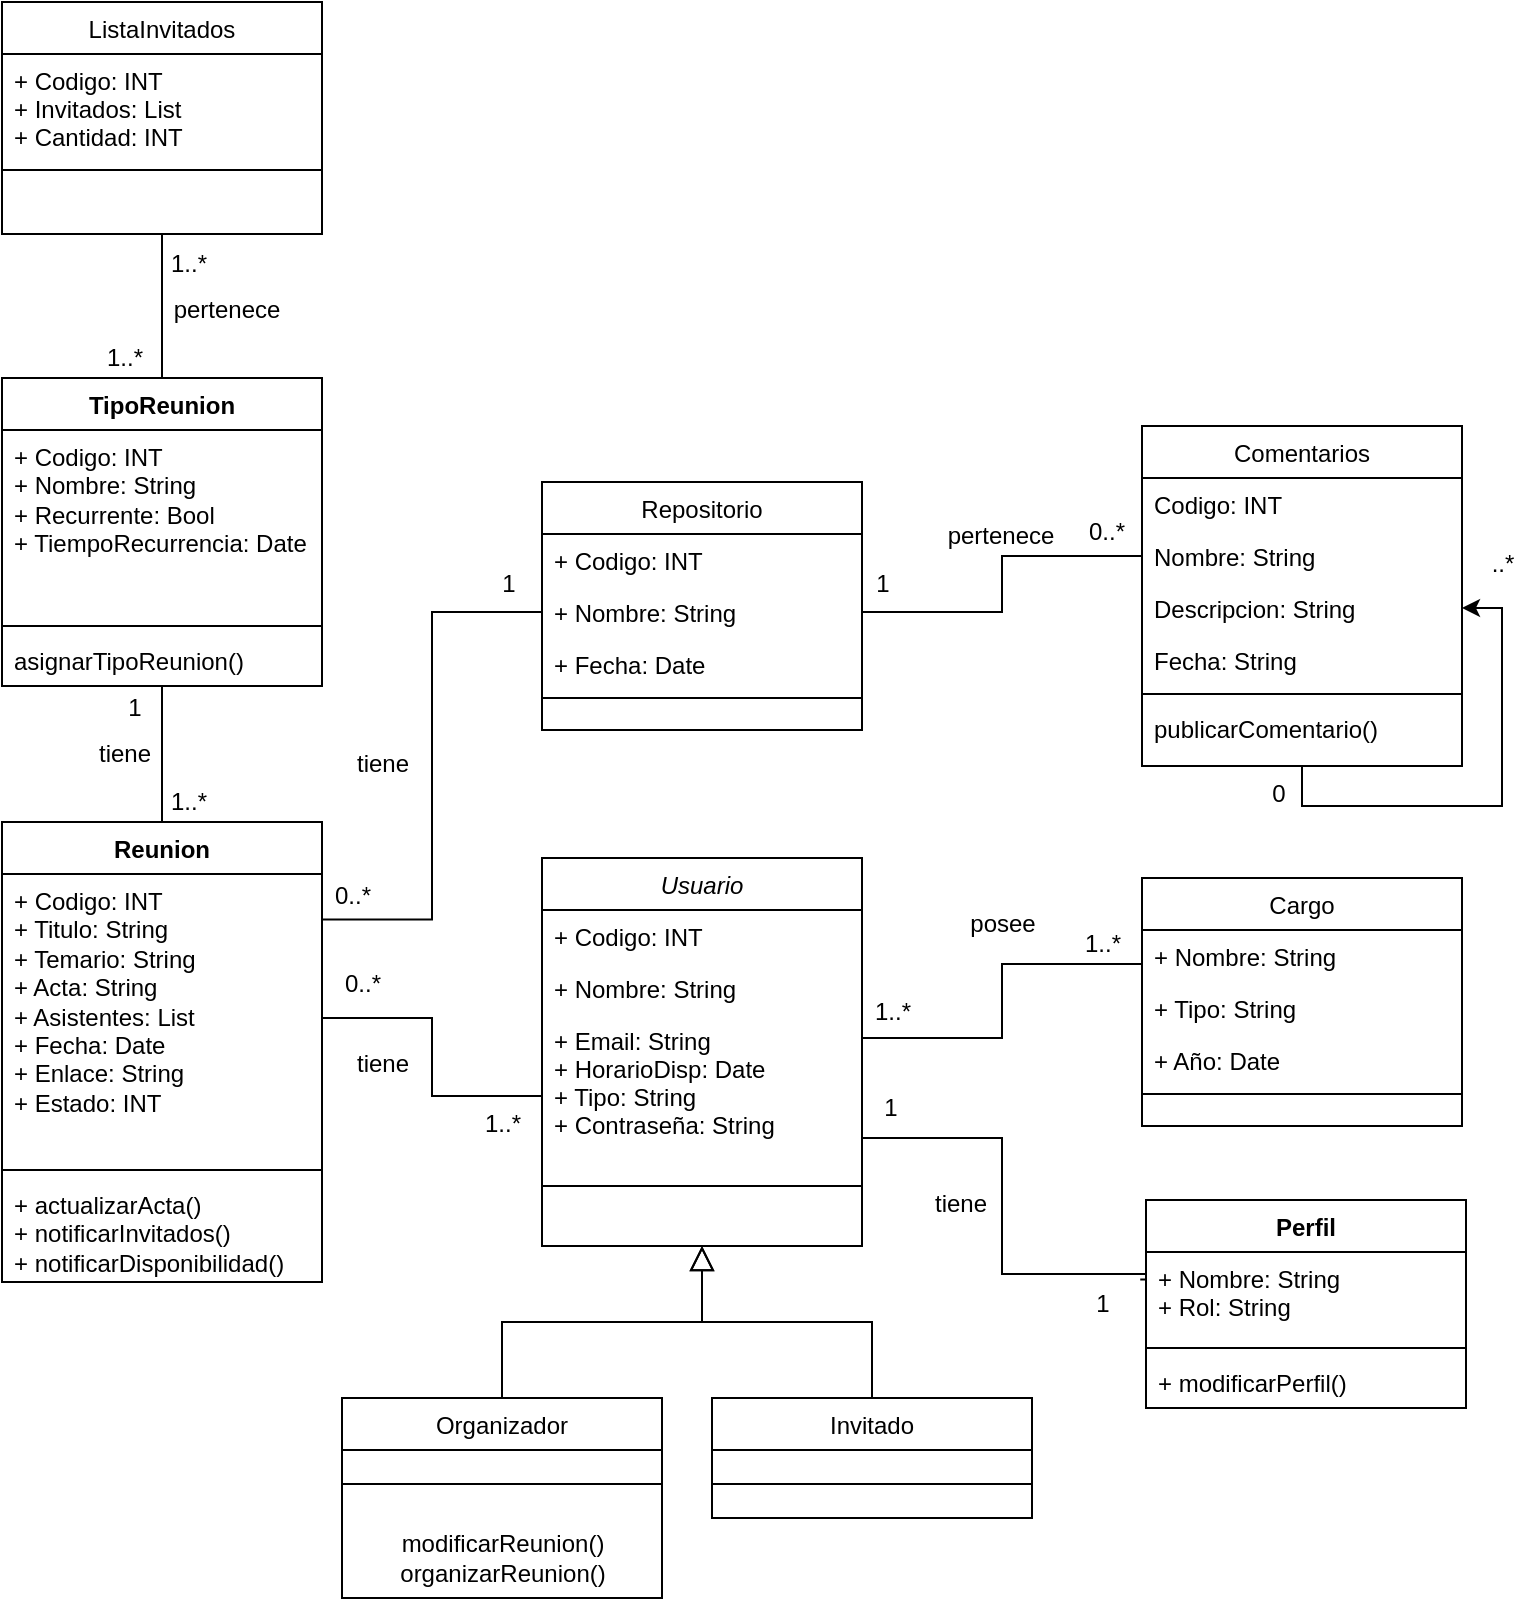 <mxfile version="21.5.0" type="device">
  <diagram id="C5RBs43oDa-KdzZeNtuy" name="Page-1">
    <mxGraphModel dx="1862" dy="1701" grid="1" gridSize="10" guides="1" tooltips="1" connect="1" arrows="1" fold="1" page="1" pageScale="1" pageWidth="827" pageHeight="1169" math="0" shadow="0">
      <root>
        <mxCell id="WIyWlLk6GJQsqaUBKTNV-0" />
        <mxCell id="WIyWlLk6GJQsqaUBKTNV-1" parent="WIyWlLk6GJQsqaUBKTNV-0" />
        <mxCell id="VzRpF-CKT_kHuomjWYQ2-52" style="edgeStyle=orthogonalEdgeStyle;rounded=0;orthogonalLoop=1;jettySize=auto;html=1;entryX=-0.018;entryY=0.313;entryDx=0;entryDy=0;entryPerimeter=0;endArrow=none;endFill=0;" parent="WIyWlLk6GJQsqaUBKTNV-1" source="zkfFHV4jXpPFQw0GAbJ--0" target="B2chyhxKTEB9FDxaAVkg-24" edge="1">
          <mxGeometry relative="1" as="geometry">
            <mxPoint x="511.14" y="356.88" as="targetPoint" />
            <Array as="points">
              <mxPoint x="450" y="260" />
              <mxPoint x="450" y="328" />
              <mxPoint x="522" y="328" />
              <mxPoint x="522" y="331" />
            </Array>
          </mxGeometry>
        </mxCell>
        <mxCell id="B2chyhxKTEB9FDxaAVkg-20" style="edgeStyle=orthogonalEdgeStyle;rounded=0;orthogonalLoop=1;jettySize=auto;html=1;entryX=0;entryY=0.5;entryDx=0;entryDy=0;endArrow=none;endFill=0;" edge="1" parent="WIyWlLk6GJQsqaUBKTNV-1">
          <mxGeometry relative="1" as="geometry">
            <mxPoint x="380" y="210" as="sourcePoint" />
            <mxPoint x="520" y="188" as="targetPoint" />
            <Array as="points">
              <mxPoint x="450" y="210" />
              <mxPoint x="450" y="173" />
              <mxPoint x="520" y="173" />
            </Array>
          </mxGeometry>
        </mxCell>
        <mxCell id="zkfFHV4jXpPFQw0GAbJ--0" value="Usuario" style="swimlane;fontStyle=2;align=center;verticalAlign=top;childLayout=stackLayout;horizontal=1;startSize=26;horizontalStack=0;resizeParent=1;resizeLast=0;collapsible=1;marginBottom=0;rounded=0;shadow=0;strokeWidth=1;" parent="WIyWlLk6GJQsqaUBKTNV-1" vertex="1">
          <mxGeometry x="220" y="120" width="160" height="194" as="geometry">
            <mxRectangle x="230" y="140" width="160" height="26" as="alternateBounds" />
          </mxGeometry>
        </mxCell>
        <mxCell id="zkfFHV4jXpPFQw0GAbJ--1" value="+ Codigo: INT" style="text;align=left;verticalAlign=top;spacingLeft=4;spacingRight=4;overflow=hidden;rotatable=0;points=[[0,0.5],[1,0.5]];portConstraint=eastwest;fontStyle=0" parent="zkfFHV4jXpPFQw0GAbJ--0" vertex="1">
          <mxGeometry y="26" width="160" height="26" as="geometry" />
        </mxCell>
        <mxCell id="zkfFHV4jXpPFQw0GAbJ--2" value="+ Nombre: String" style="text;align=left;verticalAlign=top;spacingLeft=4;spacingRight=4;overflow=hidden;rotatable=0;points=[[0,0.5],[1,0.5]];portConstraint=eastwest;rounded=0;shadow=0;html=0;" parent="zkfFHV4jXpPFQw0GAbJ--0" vertex="1">
          <mxGeometry y="52" width="160" height="26" as="geometry" />
        </mxCell>
        <mxCell id="zkfFHV4jXpPFQw0GAbJ--3" value="+ Email: String&#xa;+ HorarioDisp: Date&#xa;+ Tipo: String&#xa;+ Contraseña: String" style="text;align=left;verticalAlign=top;spacingLeft=4;spacingRight=4;overflow=hidden;rotatable=0;points=[[0,0.5],[1,0.5]];portConstraint=eastwest;rounded=0;shadow=0;html=0;" parent="zkfFHV4jXpPFQw0GAbJ--0" vertex="1">
          <mxGeometry y="78" width="160" height="82" as="geometry" />
        </mxCell>
        <mxCell id="zkfFHV4jXpPFQw0GAbJ--4" value="" style="line;html=1;strokeWidth=1;align=left;verticalAlign=middle;spacingTop=-1;spacingLeft=3;spacingRight=3;rotatable=0;labelPosition=right;points=[];portConstraint=eastwest;" parent="zkfFHV4jXpPFQw0GAbJ--0" vertex="1">
          <mxGeometry y="160" width="160" height="8" as="geometry" />
        </mxCell>
        <mxCell id="zkfFHV4jXpPFQw0GAbJ--6" value="Organizador" style="swimlane;fontStyle=0;align=center;verticalAlign=top;childLayout=stackLayout;horizontal=1;startSize=26;horizontalStack=0;resizeParent=1;resizeLast=0;collapsible=1;marginBottom=0;rounded=0;shadow=0;strokeWidth=1;" parent="WIyWlLk6GJQsqaUBKTNV-1" vertex="1">
          <mxGeometry x="120" y="390" width="160" height="100" as="geometry">
            <mxRectangle x="130" y="380" width="160" height="26" as="alternateBounds" />
          </mxGeometry>
        </mxCell>
        <mxCell id="zkfFHV4jXpPFQw0GAbJ--9" value="" style="line;html=1;strokeWidth=1;align=left;verticalAlign=middle;spacingTop=-1;spacingLeft=3;spacingRight=3;rotatable=0;labelPosition=right;points=[];portConstraint=eastwest;" parent="zkfFHV4jXpPFQw0GAbJ--6" vertex="1">
          <mxGeometry y="26" width="160" height="34" as="geometry" />
        </mxCell>
        <mxCell id="VzRpF-CKT_kHuomjWYQ2-41" value="modificarReunion()&lt;br&gt;organizarReunion()" style="text;html=1;align=center;verticalAlign=middle;resizable=0;points=[];autosize=1;strokeColor=none;fillColor=none;" parent="zkfFHV4jXpPFQw0GAbJ--6" vertex="1">
          <mxGeometry y="60" width="160" height="40" as="geometry" />
        </mxCell>
        <mxCell id="zkfFHV4jXpPFQw0GAbJ--12" value="" style="endArrow=block;endSize=10;endFill=0;shadow=0;strokeWidth=1;rounded=0;edgeStyle=elbowEdgeStyle;elbow=vertical;" parent="WIyWlLk6GJQsqaUBKTNV-1" source="zkfFHV4jXpPFQw0GAbJ--6" target="zkfFHV4jXpPFQw0GAbJ--0" edge="1">
          <mxGeometry width="160" relative="1" as="geometry">
            <mxPoint x="200" y="203" as="sourcePoint" />
            <mxPoint x="200" y="203" as="targetPoint" />
          </mxGeometry>
        </mxCell>
        <mxCell id="zkfFHV4jXpPFQw0GAbJ--13" value="Invitado" style="swimlane;fontStyle=0;align=center;verticalAlign=top;childLayout=stackLayout;horizontal=1;startSize=26;horizontalStack=0;resizeParent=1;resizeLast=0;collapsible=1;marginBottom=0;rounded=0;shadow=0;strokeWidth=1;" parent="WIyWlLk6GJQsqaUBKTNV-1" vertex="1">
          <mxGeometry x="305" y="390" width="160" height="60" as="geometry">
            <mxRectangle x="340" y="380" width="170" height="26" as="alternateBounds" />
          </mxGeometry>
        </mxCell>
        <mxCell id="zkfFHV4jXpPFQw0GAbJ--15" value="" style="line;html=1;strokeWidth=1;align=left;verticalAlign=middle;spacingTop=-1;spacingLeft=3;spacingRight=3;rotatable=0;labelPosition=right;points=[];portConstraint=eastwest;" parent="zkfFHV4jXpPFQw0GAbJ--13" vertex="1">
          <mxGeometry y="26" width="160" height="34" as="geometry" />
        </mxCell>
        <mxCell id="zkfFHV4jXpPFQw0GAbJ--16" value="" style="endArrow=block;endSize=10;endFill=0;shadow=0;strokeWidth=1;rounded=0;edgeStyle=elbowEdgeStyle;elbow=vertical;" parent="WIyWlLk6GJQsqaUBKTNV-1" source="zkfFHV4jXpPFQw0GAbJ--13" target="zkfFHV4jXpPFQw0GAbJ--0" edge="1">
          <mxGeometry width="160" relative="1" as="geometry">
            <mxPoint x="210" y="373" as="sourcePoint" />
            <mxPoint x="310" y="271" as="targetPoint" />
          </mxGeometry>
        </mxCell>
        <mxCell id="B2chyhxKTEB9FDxaAVkg-14" style="edgeStyle=orthogonalEdgeStyle;rounded=0;orthogonalLoop=1;jettySize=auto;html=1;entryX=0.5;entryY=0;entryDx=0;entryDy=0;endArrow=none;endFill=0;" edge="1" parent="WIyWlLk6GJQsqaUBKTNV-1" source="zkfFHV4jXpPFQw0GAbJ--17" target="B2chyhxKTEB9FDxaAVkg-6">
          <mxGeometry relative="1" as="geometry" />
        </mxCell>
        <mxCell id="zkfFHV4jXpPFQw0GAbJ--17" value="ListaInvitados" style="swimlane;fontStyle=0;align=center;verticalAlign=top;childLayout=stackLayout;horizontal=1;startSize=26;horizontalStack=0;resizeParent=1;resizeLast=0;collapsible=1;marginBottom=0;rounded=0;shadow=0;strokeWidth=1;" parent="WIyWlLk6GJQsqaUBKTNV-1" vertex="1">
          <mxGeometry x="-50" y="-308" width="160" height="116" as="geometry">
            <mxRectangle x="550" y="140" width="160" height="26" as="alternateBounds" />
          </mxGeometry>
        </mxCell>
        <mxCell id="zkfFHV4jXpPFQw0GAbJ--18" value="+ Codigo: INT&#xa;+ Invitados: List&#xa;+ Cantidad: INT" style="text;align=left;verticalAlign=top;spacingLeft=4;spacingRight=4;overflow=hidden;rotatable=0;points=[[0,0.5],[1,0.5]];portConstraint=eastwest;" parent="zkfFHV4jXpPFQw0GAbJ--17" vertex="1">
          <mxGeometry y="26" width="160" height="54" as="geometry" />
        </mxCell>
        <mxCell id="zkfFHV4jXpPFQw0GAbJ--23" value="" style="line;html=1;strokeWidth=1;align=left;verticalAlign=middle;spacingTop=-1;spacingLeft=3;spacingRight=3;rotatable=0;labelPosition=right;points=[];portConstraint=eastwest;" parent="zkfFHV4jXpPFQw0GAbJ--17" vertex="1">
          <mxGeometry y="80" width="160" height="8" as="geometry" />
        </mxCell>
        <mxCell id="VzRpF-CKT_kHuomjWYQ2-18" value="Cargo" style="swimlane;fontStyle=0;align=center;verticalAlign=top;childLayout=stackLayout;horizontal=1;startSize=26;horizontalStack=0;resizeParent=1;resizeLast=0;collapsible=1;marginBottom=0;rounded=0;shadow=0;strokeWidth=1;" parent="WIyWlLk6GJQsqaUBKTNV-1" vertex="1">
          <mxGeometry x="520" y="130" width="160" height="124" as="geometry">
            <mxRectangle x="550" y="140" width="160" height="26" as="alternateBounds" />
          </mxGeometry>
        </mxCell>
        <mxCell id="VzRpF-CKT_kHuomjWYQ2-19" value="+ Nombre: String" style="text;align=left;verticalAlign=top;spacingLeft=4;spacingRight=4;overflow=hidden;rotatable=0;points=[[0,0.5],[1,0.5]];portConstraint=eastwest;" parent="VzRpF-CKT_kHuomjWYQ2-18" vertex="1">
          <mxGeometry y="26" width="160" height="26" as="geometry" />
        </mxCell>
        <mxCell id="VzRpF-CKT_kHuomjWYQ2-20" value="+ Tipo: String" style="text;align=left;verticalAlign=top;spacingLeft=4;spacingRight=4;overflow=hidden;rotatable=0;points=[[0,0.5],[1,0.5]];portConstraint=eastwest;rounded=0;shadow=0;html=0;" parent="VzRpF-CKT_kHuomjWYQ2-18" vertex="1">
          <mxGeometry y="52" width="160" height="26" as="geometry" />
        </mxCell>
        <mxCell id="VzRpF-CKT_kHuomjWYQ2-21" value="+ Año: Date" style="text;align=left;verticalAlign=top;spacingLeft=4;spacingRight=4;overflow=hidden;rotatable=0;points=[[0,0.5],[1,0.5]];portConstraint=eastwest;rounded=0;shadow=0;html=0;" parent="VzRpF-CKT_kHuomjWYQ2-18" vertex="1">
          <mxGeometry y="78" width="160" height="26" as="geometry" />
        </mxCell>
        <mxCell id="VzRpF-CKT_kHuomjWYQ2-24" value="" style="line;html=1;strokeWidth=1;align=left;verticalAlign=middle;spacingTop=-1;spacingLeft=3;spacingRight=3;rotatable=0;labelPosition=right;points=[];portConstraint=eastwest;" parent="VzRpF-CKT_kHuomjWYQ2-18" vertex="1">
          <mxGeometry y="104" width="160" height="8" as="geometry" />
        </mxCell>
        <mxCell id="VzRpF-CKT_kHuomjWYQ2-27" value="Comentarios" style="swimlane;fontStyle=0;align=center;verticalAlign=top;childLayout=stackLayout;horizontal=1;startSize=26;horizontalStack=0;resizeParent=1;resizeLast=0;collapsible=1;marginBottom=0;rounded=0;shadow=0;strokeWidth=1;" parent="WIyWlLk6GJQsqaUBKTNV-1" vertex="1">
          <mxGeometry x="520" y="-96" width="160" height="170" as="geometry">
            <mxRectangle x="550" y="140" width="160" height="26" as="alternateBounds" />
          </mxGeometry>
        </mxCell>
        <mxCell id="VzRpF-CKT_kHuomjWYQ2-28" value="Codigo: INT" style="text;align=left;verticalAlign=top;spacingLeft=4;spacingRight=4;overflow=hidden;rotatable=0;points=[[0,0.5],[1,0.5]];portConstraint=eastwest;" parent="VzRpF-CKT_kHuomjWYQ2-27" vertex="1">
          <mxGeometry y="26" width="160" height="26" as="geometry" />
        </mxCell>
        <mxCell id="VzRpF-CKT_kHuomjWYQ2-29" value="Nombre: String" style="text;align=left;verticalAlign=top;spacingLeft=4;spacingRight=4;overflow=hidden;rotatable=0;points=[[0,0.5],[1,0.5]];portConstraint=eastwest;rounded=0;shadow=0;html=0;" parent="VzRpF-CKT_kHuomjWYQ2-27" vertex="1">
          <mxGeometry y="52" width="160" height="26" as="geometry" />
        </mxCell>
        <mxCell id="VzRpF-CKT_kHuomjWYQ2-30" value="Descripcion: String" style="text;align=left;verticalAlign=top;spacingLeft=4;spacingRight=4;overflow=hidden;rotatable=0;points=[[0,0.5],[1,0.5]];portConstraint=eastwest;rounded=0;shadow=0;html=0;" parent="VzRpF-CKT_kHuomjWYQ2-27" vertex="1">
          <mxGeometry y="78" width="160" height="26" as="geometry" />
        </mxCell>
        <mxCell id="VzRpF-CKT_kHuomjWYQ2-31" value="Fecha: String" style="text;align=left;verticalAlign=top;spacingLeft=4;spacingRight=4;overflow=hidden;rotatable=0;points=[[0,0.5],[1,0.5]];portConstraint=eastwest;rounded=0;shadow=0;html=0;" parent="VzRpF-CKT_kHuomjWYQ2-27" vertex="1">
          <mxGeometry y="104" width="160" height="26" as="geometry" />
        </mxCell>
        <mxCell id="VzRpF-CKT_kHuomjWYQ2-33" value="" style="line;html=1;strokeWidth=1;align=left;verticalAlign=middle;spacingTop=-1;spacingLeft=3;spacingRight=3;rotatable=0;labelPosition=right;points=[];portConstraint=eastwest;" parent="VzRpF-CKT_kHuomjWYQ2-27" vertex="1">
          <mxGeometry y="130" width="160" height="8" as="geometry" />
        </mxCell>
        <mxCell id="VzRpF-CKT_kHuomjWYQ2-35" value="publicarComentario()" style="text;align=left;verticalAlign=top;spacingLeft=4;spacingRight=4;overflow=hidden;rotatable=0;points=[[0,0.5],[1,0.5]];portConstraint=eastwest;" parent="VzRpF-CKT_kHuomjWYQ2-27" vertex="1">
          <mxGeometry y="138" width="160" height="26" as="geometry" />
        </mxCell>
        <mxCell id="B2chyhxKTEB9FDxaAVkg-40" style="edgeStyle=orthogonalEdgeStyle;rounded=0;orthogonalLoop=1;jettySize=auto;html=1;entryX=1;entryY=0.5;entryDx=0;entryDy=0;" edge="1" parent="VzRpF-CKT_kHuomjWYQ2-27" source="VzRpF-CKT_kHuomjWYQ2-27" target="VzRpF-CKT_kHuomjWYQ2-30">
          <mxGeometry relative="1" as="geometry" />
        </mxCell>
        <mxCell id="VzRpF-CKT_kHuomjWYQ2-44" value="Repositorio" style="swimlane;fontStyle=0;align=center;verticalAlign=top;childLayout=stackLayout;horizontal=1;startSize=26;horizontalStack=0;resizeParent=1;resizeLast=0;collapsible=1;marginBottom=0;rounded=0;shadow=0;strokeWidth=1;" parent="WIyWlLk6GJQsqaUBKTNV-1" vertex="1">
          <mxGeometry x="220" y="-68" width="160" height="124" as="geometry">
            <mxRectangle x="550" y="140" width="160" height="26" as="alternateBounds" />
          </mxGeometry>
        </mxCell>
        <mxCell id="VzRpF-CKT_kHuomjWYQ2-45" value="+ Codigo: INT" style="text;align=left;verticalAlign=top;spacingLeft=4;spacingRight=4;overflow=hidden;rotatable=0;points=[[0,0.5],[1,0.5]];portConstraint=eastwest;" parent="VzRpF-CKT_kHuomjWYQ2-44" vertex="1">
          <mxGeometry y="26" width="160" height="26" as="geometry" />
        </mxCell>
        <mxCell id="VzRpF-CKT_kHuomjWYQ2-46" value="+ Nombre: String" style="text;align=left;verticalAlign=top;spacingLeft=4;spacingRight=4;overflow=hidden;rotatable=0;points=[[0,0.5],[1,0.5]];portConstraint=eastwest;rounded=0;shadow=0;html=0;" parent="VzRpF-CKT_kHuomjWYQ2-44" vertex="1">
          <mxGeometry y="52" width="160" height="26" as="geometry" />
        </mxCell>
        <mxCell id="VzRpF-CKT_kHuomjWYQ2-47" value="+ Fecha: Date" style="text;align=left;verticalAlign=top;spacingLeft=4;spacingRight=4;overflow=hidden;rotatable=0;points=[[0,0.5],[1,0.5]];portConstraint=eastwest;rounded=0;shadow=0;html=0;" parent="VzRpF-CKT_kHuomjWYQ2-44" vertex="1">
          <mxGeometry y="78" width="160" height="26" as="geometry" />
        </mxCell>
        <mxCell id="VzRpF-CKT_kHuomjWYQ2-48" value="" style="line;html=1;strokeWidth=1;align=left;verticalAlign=middle;spacingTop=-1;spacingLeft=3;spacingRight=3;rotatable=0;labelPosition=right;points=[];portConstraint=eastwest;" parent="VzRpF-CKT_kHuomjWYQ2-44" vertex="1">
          <mxGeometry y="104" width="160" height="8" as="geometry" />
        </mxCell>
        <mxCell id="VzRpF-CKT_kHuomjWYQ2-69" value="tiene" style="text;html=1;align=center;verticalAlign=middle;resizable=0;points=[];autosize=1;strokeColor=none;fillColor=none;" parent="WIyWlLk6GJQsqaUBKTNV-1" vertex="1">
          <mxGeometry x="404" y="278" width="50" height="30" as="geometry" />
        </mxCell>
        <mxCell id="VzRpF-CKT_kHuomjWYQ2-70" value="1" style="text;html=1;align=center;verticalAlign=middle;resizable=0;points=[];autosize=1;strokeColor=none;fillColor=none;" parent="WIyWlLk6GJQsqaUBKTNV-1" vertex="1">
          <mxGeometry x="379" y="230" width="30" height="30" as="geometry" />
        </mxCell>
        <mxCell id="B2chyhxKTEB9FDxaAVkg-2" value="Reunion" style="swimlane;fontStyle=1;align=center;verticalAlign=top;childLayout=stackLayout;horizontal=1;startSize=26;horizontalStack=0;resizeParent=1;resizeParentMax=0;resizeLast=0;collapsible=1;marginBottom=0;whiteSpace=wrap;html=1;" vertex="1" parent="WIyWlLk6GJQsqaUBKTNV-1">
          <mxGeometry x="-50" y="102" width="160" height="230" as="geometry" />
        </mxCell>
        <mxCell id="B2chyhxKTEB9FDxaAVkg-3" value="+ Codigo: INT&lt;br&gt;+ Titulo: String&lt;br&gt;+ Temario: String&lt;br&gt;+ Acta: String&lt;br&gt;+ Asistentes: List&lt;br&gt;+ Fecha: Date&amp;nbsp;&lt;br&gt;+ Enlace: String&lt;br&gt;+ Estado: INT&lt;br&gt;" style="text;strokeColor=none;fillColor=none;align=left;verticalAlign=top;spacingLeft=4;spacingRight=4;overflow=hidden;rotatable=0;points=[[0,0.5],[1,0.5]];portConstraint=eastwest;whiteSpace=wrap;html=1;" vertex="1" parent="B2chyhxKTEB9FDxaAVkg-2">
          <mxGeometry y="26" width="160" height="144" as="geometry" />
        </mxCell>
        <mxCell id="B2chyhxKTEB9FDxaAVkg-4" value="" style="line;strokeWidth=1;fillColor=none;align=left;verticalAlign=middle;spacingTop=-1;spacingLeft=3;spacingRight=3;rotatable=0;labelPosition=right;points=[];portConstraint=eastwest;strokeColor=inherit;" vertex="1" parent="B2chyhxKTEB9FDxaAVkg-2">
          <mxGeometry y="170" width="160" height="8" as="geometry" />
        </mxCell>
        <mxCell id="B2chyhxKTEB9FDxaAVkg-5" value="+ actualizarActa()&lt;br&gt;+ notificarInvitados()&lt;br&gt;+ notificarDisponibilidad()" style="text;strokeColor=none;fillColor=none;align=left;verticalAlign=top;spacingLeft=4;spacingRight=4;overflow=hidden;rotatable=0;points=[[0,0.5],[1,0.5]];portConstraint=eastwest;whiteSpace=wrap;html=1;" vertex="1" parent="B2chyhxKTEB9FDxaAVkg-2">
          <mxGeometry y="178" width="160" height="52" as="geometry" />
        </mxCell>
        <mxCell id="B2chyhxKTEB9FDxaAVkg-13" style="edgeStyle=orthogonalEdgeStyle;rounded=0;orthogonalLoop=1;jettySize=auto;html=1;entryX=0.5;entryY=0;entryDx=0;entryDy=0;endArrow=none;endFill=0;" edge="1" parent="WIyWlLk6GJQsqaUBKTNV-1" source="B2chyhxKTEB9FDxaAVkg-6" target="B2chyhxKTEB9FDxaAVkg-2">
          <mxGeometry relative="1" as="geometry" />
        </mxCell>
        <mxCell id="B2chyhxKTEB9FDxaAVkg-6" value="TipoReunion" style="swimlane;fontStyle=1;align=center;verticalAlign=top;childLayout=stackLayout;horizontal=1;startSize=26;horizontalStack=0;resizeParent=1;resizeParentMax=0;resizeLast=0;collapsible=1;marginBottom=0;whiteSpace=wrap;html=1;" vertex="1" parent="WIyWlLk6GJQsqaUBKTNV-1">
          <mxGeometry x="-50" y="-120" width="160" height="154" as="geometry" />
        </mxCell>
        <mxCell id="B2chyhxKTEB9FDxaAVkg-7" value="+ Codigo: INT&lt;br&gt;+ Nombre: String&lt;br&gt;+ Recurrente: Bool&lt;br&gt;+ TiempoRecurrencia: Date&lt;br&gt;" style="text;strokeColor=none;fillColor=none;align=left;verticalAlign=top;spacingLeft=4;spacingRight=4;overflow=hidden;rotatable=0;points=[[0,0.5],[1,0.5]];portConstraint=eastwest;whiteSpace=wrap;html=1;" vertex="1" parent="B2chyhxKTEB9FDxaAVkg-6">
          <mxGeometry y="26" width="160" height="94" as="geometry" />
        </mxCell>
        <mxCell id="B2chyhxKTEB9FDxaAVkg-8" value="" style="line;strokeWidth=1;fillColor=none;align=left;verticalAlign=middle;spacingTop=-1;spacingLeft=3;spacingRight=3;rotatable=0;labelPosition=right;points=[];portConstraint=eastwest;strokeColor=inherit;" vertex="1" parent="B2chyhxKTEB9FDxaAVkg-6">
          <mxGeometry y="120" width="160" height="8" as="geometry" />
        </mxCell>
        <mxCell id="B2chyhxKTEB9FDxaAVkg-9" value="asignarTipoReunion()" style="text;strokeColor=none;fillColor=none;align=left;verticalAlign=top;spacingLeft=4;spacingRight=4;overflow=hidden;rotatable=0;points=[[0,0.5],[1,0.5]];portConstraint=eastwest;whiteSpace=wrap;html=1;" vertex="1" parent="B2chyhxKTEB9FDxaAVkg-6">
          <mxGeometry y="128" width="160" height="26" as="geometry" />
        </mxCell>
        <mxCell id="B2chyhxKTEB9FDxaAVkg-12" style="edgeStyle=orthogonalEdgeStyle;rounded=0;orthogonalLoop=1;jettySize=auto;html=1;entryX=1;entryY=0.5;entryDx=0;entryDy=0;endArrow=none;endFill=0;" edge="1" parent="WIyWlLk6GJQsqaUBKTNV-1" source="zkfFHV4jXpPFQw0GAbJ--3" target="B2chyhxKTEB9FDxaAVkg-3">
          <mxGeometry relative="1" as="geometry" />
        </mxCell>
        <mxCell id="B2chyhxKTEB9FDxaAVkg-16" style="edgeStyle=orthogonalEdgeStyle;rounded=0;orthogonalLoop=1;jettySize=auto;html=1;entryX=0.999;entryY=0.158;entryDx=0;entryDy=0;entryPerimeter=0;endArrow=none;endFill=0;" edge="1" parent="WIyWlLk6GJQsqaUBKTNV-1" source="VzRpF-CKT_kHuomjWYQ2-46" target="B2chyhxKTEB9FDxaAVkg-3">
          <mxGeometry relative="1" as="geometry" />
        </mxCell>
        <mxCell id="B2chyhxKTEB9FDxaAVkg-17" style="edgeStyle=orthogonalEdgeStyle;rounded=0;orthogonalLoop=1;jettySize=auto;html=1;endArrow=none;endFill=0;" edge="1" parent="WIyWlLk6GJQsqaUBKTNV-1" source="VzRpF-CKT_kHuomjWYQ2-29" target="VzRpF-CKT_kHuomjWYQ2-46">
          <mxGeometry relative="1" as="geometry" />
        </mxCell>
        <mxCell id="B2chyhxKTEB9FDxaAVkg-23" value="Perfil" style="swimlane;fontStyle=1;align=center;verticalAlign=top;childLayout=stackLayout;horizontal=1;startSize=26;horizontalStack=0;resizeParent=1;resizeParentMax=0;resizeLast=0;collapsible=1;marginBottom=0;whiteSpace=wrap;html=1;" vertex="1" parent="WIyWlLk6GJQsqaUBKTNV-1">
          <mxGeometry x="522" y="291" width="160" height="104" as="geometry" />
        </mxCell>
        <mxCell id="B2chyhxKTEB9FDxaAVkg-24" value="+ Nombre: String&lt;br&gt;+ Rol: String" style="text;strokeColor=none;fillColor=none;align=left;verticalAlign=top;spacingLeft=4;spacingRight=4;overflow=hidden;rotatable=0;points=[[0,0.5],[1,0.5]];portConstraint=eastwest;whiteSpace=wrap;html=1;" vertex="1" parent="B2chyhxKTEB9FDxaAVkg-23">
          <mxGeometry y="26" width="160" height="44" as="geometry" />
        </mxCell>
        <mxCell id="B2chyhxKTEB9FDxaAVkg-25" value="" style="line;strokeWidth=1;fillColor=none;align=left;verticalAlign=middle;spacingTop=-1;spacingLeft=3;spacingRight=3;rotatable=0;labelPosition=right;points=[];portConstraint=eastwest;strokeColor=inherit;" vertex="1" parent="B2chyhxKTEB9FDxaAVkg-23">
          <mxGeometry y="70" width="160" height="8" as="geometry" />
        </mxCell>
        <mxCell id="B2chyhxKTEB9FDxaAVkg-26" value="+ modificarPerfil()" style="text;strokeColor=none;fillColor=none;align=left;verticalAlign=top;spacingLeft=4;spacingRight=4;overflow=hidden;rotatable=0;points=[[0,0.5],[1,0.5]];portConstraint=eastwest;whiteSpace=wrap;html=1;" vertex="1" parent="B2chyhxKTEB9FDxaAVkg-23">
          <mxGeometry y="78" width="160" height="26" as="geometry" />
        </mxCell>
        <mxCell id="B2chyhxKTEB9FDxaAVkg-27" value="1..*" style="text;html=1;align=center;verticalAlign=middle;resizable=0;points=[];autosize=1;strokeColor=none;fillColor=none;" vertex="1" parent="WIyWlLk6GJQsqaUBKTNV-1">
          <mxGeometry x="23" y="-192" width="40" height="30" as="geometry" />
        </mxCell>
        <mxCell id="B2chyhxKTEB9FDxaAVkg-28" value="1..*" style="text;html=1;align=center;verticalAlign=middle;resizable=0;points=[];autosize=1;strokeColor=none;fillColor=none;" vertex="1" parent="WIyWlLk6GJQsqaUBKTNV-1">
          <mxGeometry x="-9" y="-145" width="40" height="30" as="geometry" />
        </mxCell>
        <mxCell id="B2chyhxKTEB9FDxaAVkg-29" value="pertenece" style="text;html=1;align=center;verticalAlign=middle;resizable=0;points=[];autosize=1;strokeColor=none;fillColor=none;" vertex="1" parent="WIyWlLk6GJQsqaUBKTNV-1">
          <mxGeometry x="22" y="-169" width="80" height="30" as="geometry" />
        </mxCell>
        <mxCell id="B2chyhxKTEB9FDxaAVkg-30" value="1..*" style="text;html=1;align=center;verticalAlign=middle;resizable=0;points=[];autosize=1;strokeColor=none;fillColor=none;" vertex="1" parent="WIyWlLk6GJQsqaUBKTNV-1">
          <mxGeometry x="23" y="77" width="40" height="30" as="geometry" />
        </mxCell>
        <mxCell id="B2chyhxKTEB9FDxaAVkg-31" value="1" style="text;html=1;align=center;verticalAlign=middle;resizable=0;points=[];autosize=1;strokeColor=none;fillColor=none;" vertex="1" parent="WIyWlLk6GJQsqaUBKTNV-1">
          <mxGeometry x="1" y="30" width="30" height="30" as="geometry" />
        </mxCell>
        <mxCell id="B2chyhxKTEB9FDxaAVkg-32" value="tiene" style="text;html=1;align=center;verticalAlign=middle;resizable=0;points=[];autosize=1;strokeColor=none;fillColor=none;" vertex="1" parent="WIyWlLk6GJQsqaUBKTNV-1">
          <mxGeometry x="-14" y="53" width="50" height="30" as="geometry" />
        </mxCell>
        <mxCell id="B2chyhxKTEB9FDxaAVkg-33" value="1" style="text;html=1;align=center;verticalAlign=middle;resizable=0;points=[];autosize=1;strokeColor=none;fillColor=none;" vertex="1" parent="WIyWlLk6GJQsqaUBKTNV-1">
          <mxGeometry x="188" y="-32" width="30" height="30" as="geometry" />
        </mxCell>
        <mxCell id="B2chyhxKTEB9FDxaAVkg-34" value="0..*" style="text;html=1;align=center;verticalAlign=middle;resizable=0;points=[];autosize=1;strokeColor=none;fillColor=none;" vertex="1" parent="WIyWlLk6GJQsqaUBKTNV-1">
          <mxGeometry x="105" y="124" width="40" height="30" as="geometry" />
        </mxCell>
        <mxCell id="B2chyhxKTEB9FDxaAVkg-35" value="tiene" style="text;html=1;align=center;verticalAlign=middle;resizable=0;points=[];autosize=1;strokeColor=none;fillColor=none;" vertex="1" parent="WIyWlLk6GJQsqaUBKTNV-1">
          <mxGeometry x="115" y="58" width="50" height="30" as="geometry" />
        </mxCell>
        <mxCell id="B2chyhxKTEB9FDxaAVkg-36" value="0..*" style="text;html=1;align=center;verticalAlign=middle;resizable=0;points=[];autosize=1;strokeColor=none;fillColor=none;" vertex="1" parent="WIyWlLk6GJQsqaUBKTNV-1">
          <mxGeometry x="482" y="-58" width="40" height="30" as="geometry" />
        </mxCell>
        <mxCell id="B2chyhxKTEB9FDxaAVkg-38" value="pertenece" style="text;html=1;align=center;verticalAlign=middle;resizable=0;points=[];autosize=1;strokeColor=none;fillColor=none;" vertex="1" parent="WIyWlLk6GJQsqaUBKTNV-1">
          <mxGeometry x="409" y="-56" width="80" height="30" as="geometry" />
        </mxCell>
        <mxCell id="B2chyhxKTEB9FDxaAVkg-39" value="1" style="text;html=1;align=center;verticalAlign=middle;resizable=0;points=[];autosize=1;strokeColor=none;fillColor=none;" vertex="1" parent="WIyWlLk6GJQsqaUBKTNV-1">
          <mxGeometry x="375" y="-32" width="30" height="30" as="geometry" />
        </mxCell>
        <mxCell id="B2chyhxKTEB9FDxaAVkg-41" value="0" style="text;html=1;align=center;verticalAlign=middle;resizable=0;points=[];autosize=1;strokeColor=none;fillColor=none;" vertex="1" parent="WIyWlLk6GJQsqaUBKTNV-1">
          <mxGeometry x="573" y="73" width="30" height="30" as="geometry" />
        </mxCell>
        <mxCell id="B2chyhxKTEB9FDxaAVkg-44" value="..*" style="text;html=1;align=center;verticalAlign=middle;resizable=0;points=[];autosize=1;strokeColor=none;fillColor=none;" vertex="1" parent="WIyWlLk6GJQsqaUBKTNV-1">
          <mxGeometry x="685" y="-42" width="30" height="30" as="geometry" />
        </mxCell>
        <mxCell id="B2chyhxKTEB9FDxaAVkg-45" value="posee" style="text;html=1;align=center;verticalAlign=middle;resizable=0;points=[];autosize=1;strokeColor=none;fillColor=none;" vertex="1" parent="WIyWlLk6GJQsqaUBKTNV-1">
          <mxGeometry x="420" y="138" width="60" height="30" as="geometry" />
        </mxCell>
        <mxCell id="B2chyhxKTEB9FDxaAVkg-46" value="0..*" style="text;html=1;align=center;verticalAlign=middle;resizable=0;points=[];autosize=1;strokeColor=none;fillColor=none;" vertex="1" parent="WIyWlLk6GJQsqaUBKTNV-1">
          <mxGeometry x="110" y="168" width="40" height="30" as="geometry" />
        </mxCell>
        <mxCell id="B2chyhxKTEB9FDxaAVkg-47" value="1..*" style="text;html=1;align=center;verticalAlign=middle;resizable=0;points=[];autosize=1;strokeColor=none;fillColor=none;" vertex="1" parent="WIyWlLk6GJQsqaUBKTNV-1">
          <mxGeometry x="180" y="238" width="40" height="30" as="geometry" />
        </mxCell>
        <mxCell id="B2chyhxKTEB9FDxaAVkg-48" value="tiene" style="text;html=1;align=center;verticalAlign=middle;resizable=0;points=[];autosize=1;strokeColor=none;fillColor=none;" vertex="1" parent="WIyWlLk6GJQsqaUBKTNV-1">
          <mxGeometry x="115" y="208" width="50" height="30" as="geometry" />
        </mxCell>
        <mxCell id="B2chyhxKTEB9FDxaAVkg-49" value="1..*" style="text;html=1;align=center;verticalAlign=middle;resizable=0;points=[];autosize=1;strokeColor=none;fillColor=none;" vertex="1" parent="WIyWlLk6GJQsqaUBKTNV-1">
          <mxGeometry x="375" y="182" width="40" height="30" as="geometry" />
        </mxCell>
        <mxCell id="B2chyhxKTEB9FDxaAVkg-50" value="1..*" style="text;html=1;align=center;verticalAlign=middle;resizable=0;points=[];autosize=1;strokeColor=none;fillColor=none;" vertex="1" parent="WIyWlLk6GJQsqaUBKTNV-1">
          <mxGeometry x="480" y="148" width="40" height="30" as="geometry" />
        </mxCell>
        <mxCell id="B2chyhxKTEB9FDxaAVkg-51" value="1" style="text;html=1;align=center;verticalAlign=middle;resizable=0;points=[];autosize=1;strokeColor=none;fillColor=none;" vertex="1" parent="WIyWlLk6GJQsqaUBKTNV-1">
          <mxGeometry x="485" y="328" width="30" height="30" as="geometry" />
        </mxCell>
      </root>
    </mxGraphModel>
  </diagram>
</mxfile>
